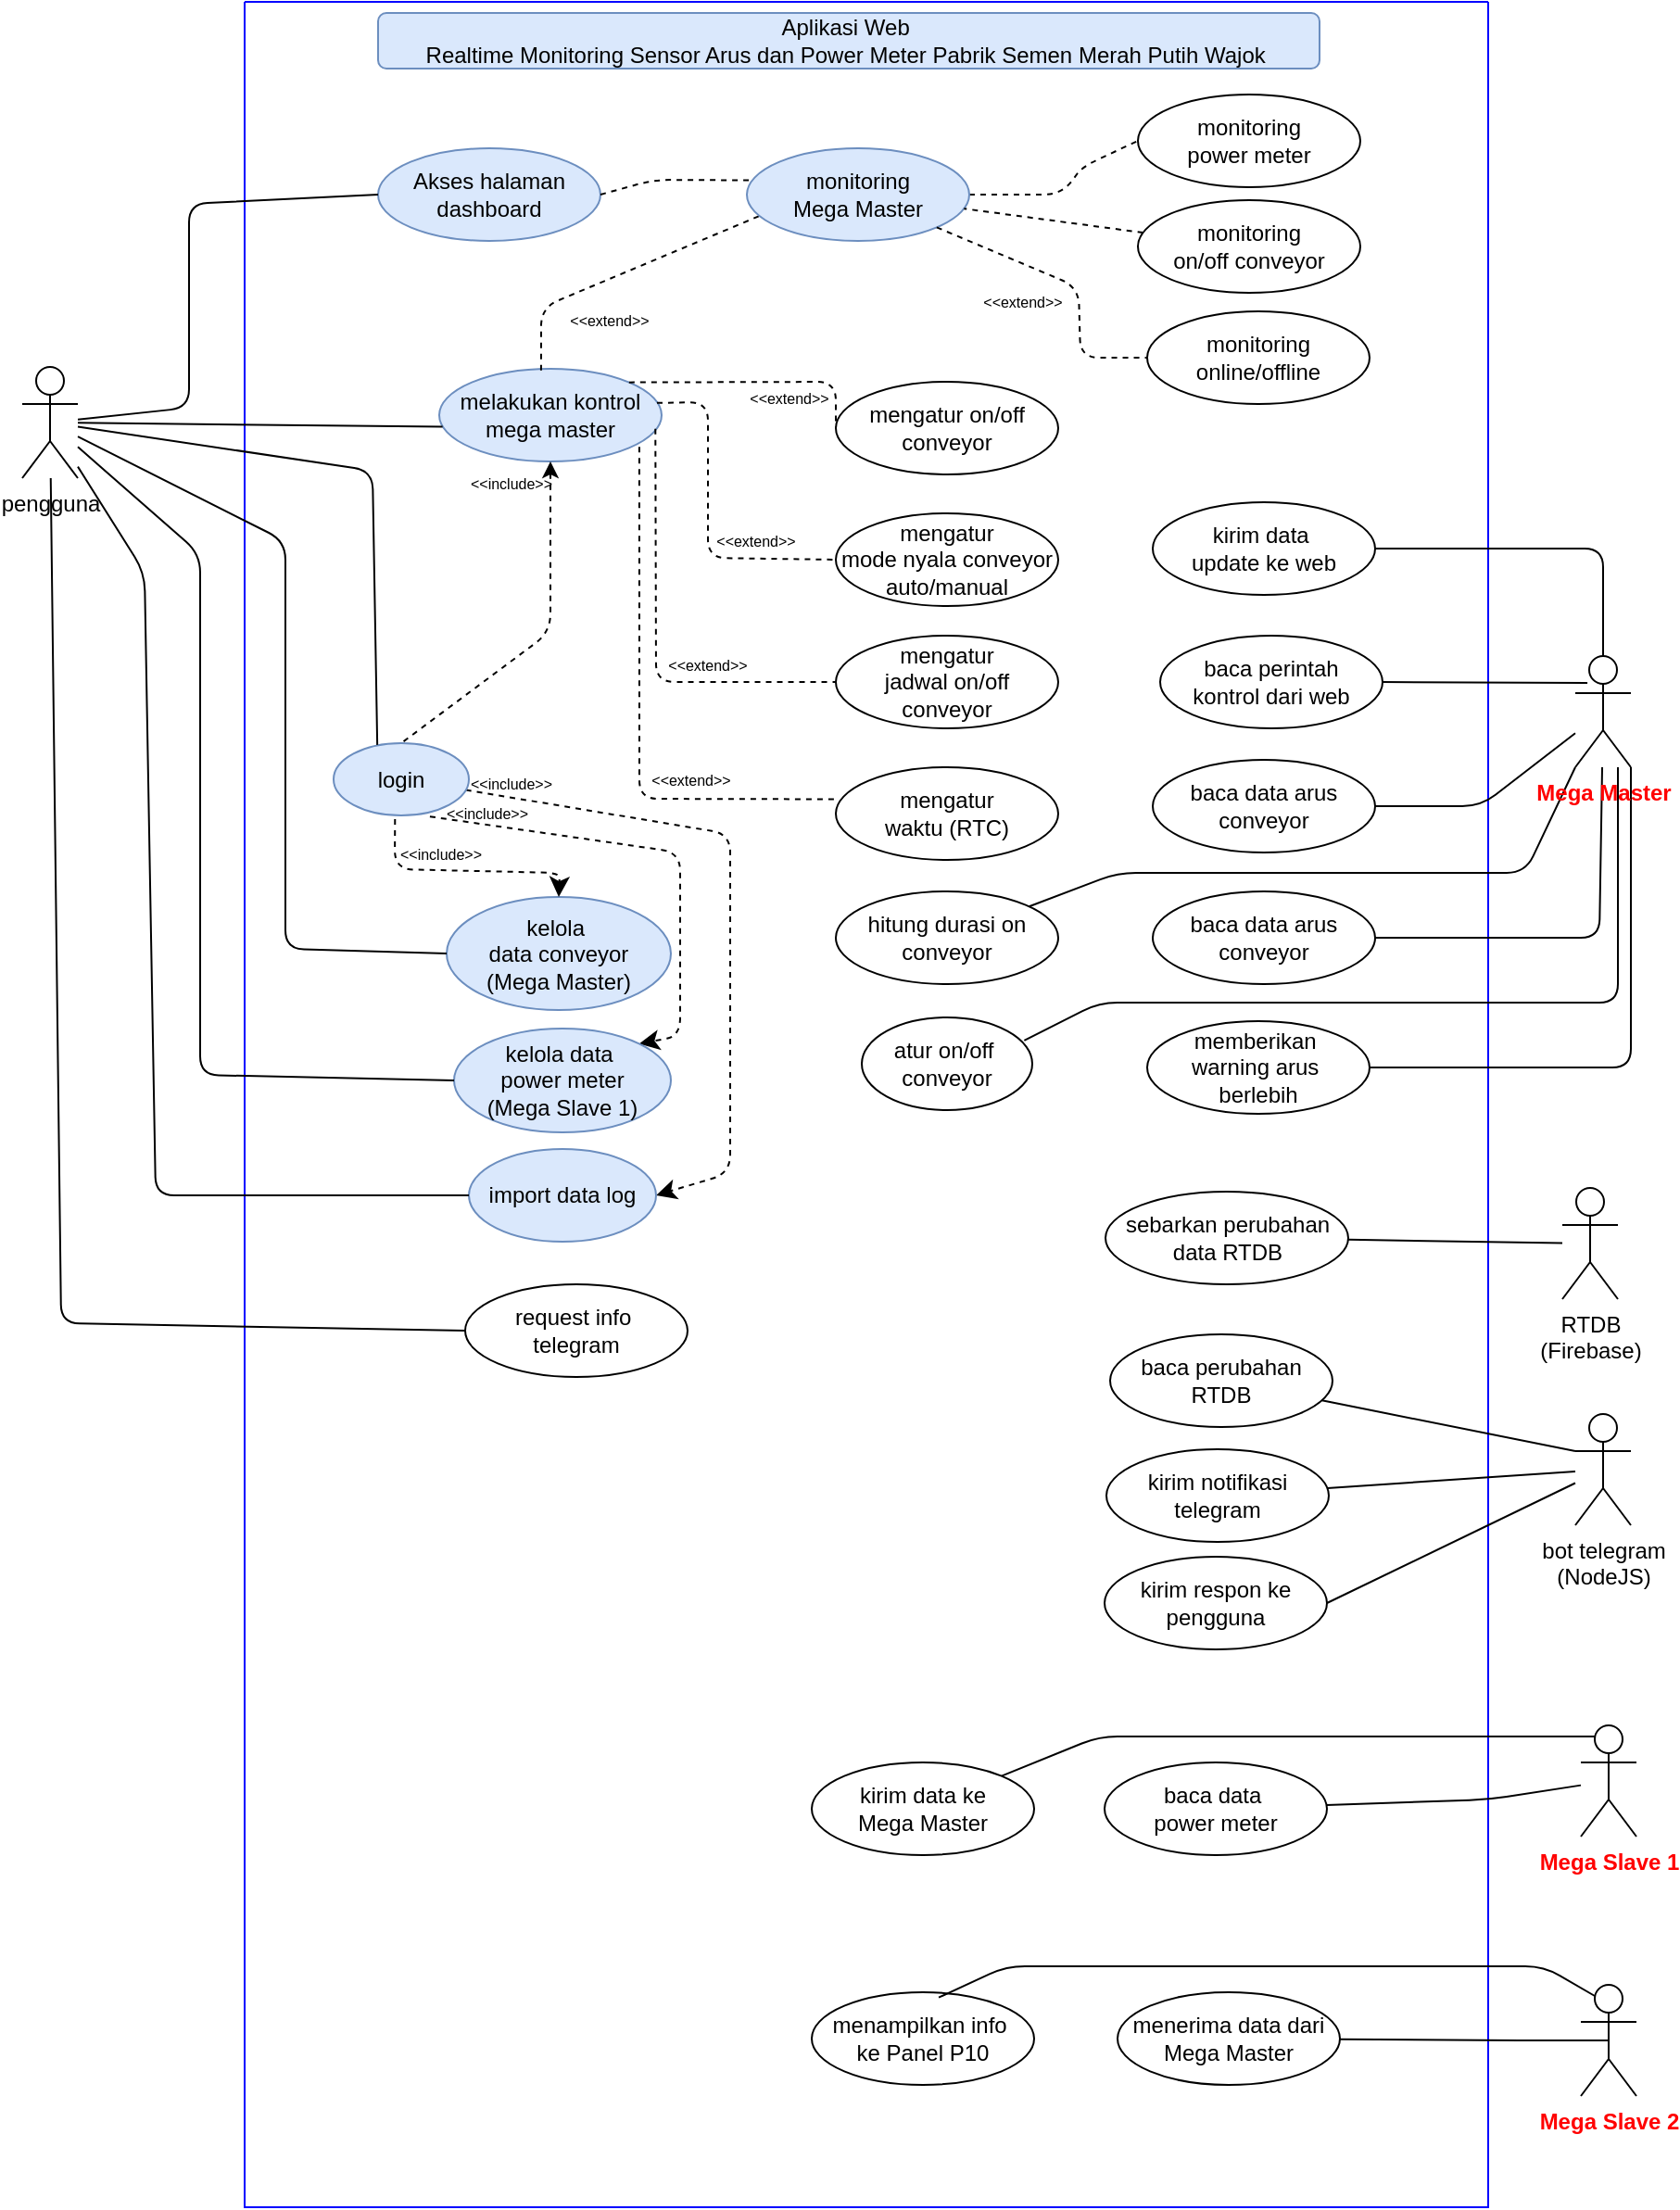 <mxfile version="28.2.3">
  <diagram name="use case diagram" id="M8mnAMEWR1y3ZEQltIf7">
    <mxGraphModel dx="1582" dy="802" grid="1" gridSize="10" guides="1" tooltips="1" connect="1" arrows="1" fold="1" page="1" pageScale="1" pageWidth="1400" pageHeight="850" math="0" shadow="0">
      <root>
        <mxCell id="0" />
        <mxCell id="1" parent="0" />
        <mxCell id="kBk8OWzV2t5llNh3ffqJ-1" value="" style="swimlane;startSize=0;fillColor=#fff2cc;strokeColor=#0000FF;" vertex="1" parent="1">
          <mxGeometry x="709" y="220" width="671" height="1190" as="geometry">
            <mxRectangle x="180" y="160" width="50" height="40" as="alternateBounds" />
          </mxGeometry>
        </mxCell>
        <mxCell id="kBk8OWzV2t5llNh3ffqJ-2" value="Akses halaman dashboard" style="ellipse;whiteSpace=wrap;html=1;fillColor=#dae8fc;strokeColor=#6c8ebf;" vertex="1" parent="kBk8OWzV2t5llNh3ffqJ-1">
          <mxGeometry x="72" y="79" width="120" height="50" as="geometry" />
        </mxCell>
        <mxCell id="kBk8OWzV2t5llNh3ffqJ-3" style="edgeStyle=none;curved=0;rounded=1;orthogonalLoop=1;jettySize=auto;html=1;entryX=1;entryY=0;entryDx=0;entryDy=0;fontSize=12;startSize=8;endSize=8;dashed=1;exitX=0.712;exitY=1.016;exitDx=0;exitDy=0;exitPerimeter=0;" edge="1" parent="kBk8OWzV2t5llNh3ffqJ-1" source="kBk8OWzV2t5llNh3ffqJ-5" target="kBk8OWzV2t5llNh3ffqJ-50">
          <mxGeometry relative="1" as="geometry">
            <Array as="points">
              <mxPoint x="235" y="459" />
              <mxPoint x="235" y="558" />
            </Array>
          </mxGeometry>
        </mxCell>
        <mxCell id="kBk8OWzV2t5llNh3ffqJ-4" style="edgeStyle=none;curved=0;rounded=1;orthogonalLoop=1;jettySize=auto;html=1;entryX=1;entryY=0.5;entryDx=0;entryDy=0;fontSize=12;startSize=8;endSize=8;dashed=1;" edge="1" parent="kBk8OWzV2t5llNh3ffqJ-1" source="kBk8OWzV2t5llNh3ffqJ-5" target="kBk8OWzV2t5llNh3ffqJ-51">
          <mxGeometry relative="1" as="geometry">
            <Array as="points">
              <mxPoint x="262" y="449" />
              <mxPoint x="262" y="632" />
            </Array>
          </mxGeometry>
        </mxCell>
        <mxCell id="kBk8OWzV2t5llNh3ffqJ-5" value="login" style="ellipse;whiteSpace=wrap;html=1;fillColor=#dae8fc;strokeColor=#6c8ebf;" vertex="1" parent="kBk8OWzV2t5llNh3ffqJ-1">
          <mxGeometry x="48" y="400" width="73" height="39" as="geometry" />
        </mxCell>
        <mxCell id="kBk8OWzV2t5llNh3ffqJ-6" value="melakukan kontrol&lt;div&gt;mega master&lt;/div&gt;" style="ellipse;whiteSpace=wrap;html=1;fillColor=#dae8fc;strokeColor=#6c8ebf;" vertex="1" parent="kBk8OWzV2t5llNh3ffqJ-1">
          <mxGeometry x="105" y="198" width="120" height="50" as="geometry" />
        </mxCell>
        <mxCell id="kBk8OWzV2t5llNh3ffqJ-7" value="" style="endArrow=none;dashed=1;html=1;rounded=1;exitX=0.5;exitY=1;exitDx=0;exitDy=0;entryX=0.5;entryY=0;entryDx=0;entryDy=0;startArrow=classic;startFill=1;curved=0;" edge="1" parent="kBk8OWzV2t5llNh3ffqJ-1" source="kBk8OWzV2t5llNh3ffqJ-6" target="kBk8OWzV2t5llNh3ffqJ-5">
          <mxGeometry width="50" height="50" relative="1" as="geometry">
            <mxPoint x="169.36" y="303.75" as="sourcePoint" />
            <mxPoint x="169.64" y="207.35" as="targetPoint" />
            <Array as="points">
              <mxPoint x="165" y="340" />
            </Array>
          </mxGeometry>
        </mxCell>
        <mxCell id="kBk8OWzV2t5llNh3ffqJ-8" value="&amp;lt;&amp;lt;include&amp;gt;&amp;gt;" style="text;html=1;align=center;verticalAlign=middle;whiteSpace=wrap;rounded=0;fontSize=8;" vertex="1" parent="kBk8OWzV2t5llNh3ffqJ-1">
          <mxGeometry x="114" y="255" width="60" height="10" as="geometry" />
        </mxCell>
        <mxCell id="kBk8OWzV2t5llNh3ffqJ-9" value="mengatur on/off conveyor" style="ellipse;whiteSpace=wrap;html=1;" vertex="1" parent="kBk8OWzV2t5llNh3ffqJ-1">
          <mxGeometry x="319" y="205" width="120" height="50" as="geometry" />
        </mxCell>
        <mxCell id="kBk8OWzV2t5llNh3ffqJ-10" value="mengatur&lt;div&gt;mode nyala conveyor auto/manual&lt;/div&gt;" style="ellipse;whiteSpace=wrap;html=1;" vertex="1" parent="kBk8OWzV2t5llNh3ffqJ-1">
          <mxGeometry x="319" y="276" width="120" height="50" as="geometry" />
        </mxCell>
        <mxCell id="kBk8OWzV2t5llNh3ffqJ-11" value="mengatur&lt;div&gt;jadwal on/off conveyor&lt;/div&gt;" style="ellipse;whiteSpace=wrap;html=1;" vertex="1" parent="kBk8OWzV2t5llNh3ffqJ-1">
          <mxGeometry x="319" y="342" width="120" height="50" as="geometry" />
        </mxCell>
        <mxCell id="kBk8OWzV2t5llNh3ffqJ-12" value="mengatur&lt;div&gt;waktu (RTC)&lt;/div&gt;" style="ellipse;whiteSpace=wrap;html=1;" vertex="1" parent="kBk8OWzV2t5llNh3ffqJ-1">
          <mxGeometry x="319" y="413" width="120" height="50" as="geometry" />
        </mxCell>
        <mxCell id="kBk8OWzV2t5llNh3ffqJ-13" value="" style="endArrow=none;dashed=1;html=1;rounded=1;entryX=0;entryY=0.5;entryDx=0;entryDy=0;exitX=1;exitY=0;exitDx=0;exitDy=0;curved=0;" edge="1" parent="kBk8OWzV2t5llNh3ffqJ-1" source="kBk8OWzV2t5llNh3ffqJ-6" target="kBk8OWzV2t5llNh3ffqJ-9">
          <mxGeometry width="50" height="50" relative="1" as="geometry">
            <mxPoint x="209" y="354" as="sourcePoint" />
            <mxPoint x="259" y="304" as="targetPoint" />
            <Array as="points">
              <mxPoint x="319" y="205" />
            </Array>
          </mxGeometry>
        </mxCell>
        <mxCell id="kBk8OWzV2t5llNh3ffqJ-14" value="&amp;lt;&amp;lt;extend&amp;gt;&amp;gt;" style="text;html=1;align=center;verticalAlign=middle;whiteSpace=wrap;rounded=0;fontSize=8;" vertex="1" parent="kBk8OWzV2t5llNh3ffqJ-1">
          <mxGeometry x="264" y="209" width="60" height="10" as="geometry" />
        </mxCell>
        <mxCell id="kBk8OWzV2t5llNh3ffqJ-15" value="" style="endArrow=none;dashed=1;html=1;rounded=1;exitX=0.458;exitY=0.018;exitDx=0;exitDy=0;exitPerimeter=0;entryX=0.064;entryY=0.723;entryDx=0;entryDy=0;entryPerimeter=0;curved=0;" edge="1" parent="kBk8OWzV2t5llNh3ffqJ-1" source="kBk8OWzV2t5llNh3ffqJ-6" target="kBk8OWzV2t5llNh3ffqJ-26">
          <mxGeometry width="50" height="50" relative="1" as="geometry">
            <mxPoint x="217" y="186" as="sourcePoint" />
            <mxPoint x="329" y="129" as="targetPoint" />
            <Array as="points">
              <mxPoint x="160" y="165" />
            </Array>
          </mxGeometry>
        </mxCell>
        <mxCell id="kBk8OWzV2t5llNh3ffqJ-16" value="&amp;lt;&amp;lt;extend&amp;gt;&amp;gt;" style="text;html=1;align=center;verticalAlign=middle;whiteSpace=wrap;rounded=0;fontSize=8;" vertex="1" parent="kBk8OWzV2t5llNh3ffqJ-1">
          <mxGeometry x="167" y="167" width="60" height="10" as="geometry" />
        </mxCell>
        <mxCell id="kBk8OWzV2t5llNh3ffqJ-17" value="" style="endArrow=none;dashed=1;html=1;rounded=1;exitX=0.979;exitY=0.368;exitDx=0;exitDy=0;exitPerimeter=0;entryX=0;entryY=0.5;entryDx=0;entryDy=0;curved=0;" edge="1" parent="kBk8OWzV2t5llNh3ffqJ-1" source="kBk8OWzV2t5llNh3ffqJ-6" target="kBk8OWzV2t5llNh3ffqJ-10">
          <mxGeometry width="50" height="50" relative="1" as="geometry">
            <mxPoint x="217" y="186" as="sourcePoint" />
            <mxPoint x="329" y="129" as="targetPoint" />
            <Array as="points">
              <mxPoint x="250" y="216" />
              <mxPoint x="250" y="300" />
            </Array>
          </mxGeometry>
        </mxCell>
        <mxCell id="kBk8OWzV2t5llNh3ffqJ-18" value="" style="endArrow=none;dashed=1;html=1;rounded=1;exitX=0.972;exitY=0.648;exitDx=0;exitDy=0;exitPerimeter=0;entryX=0;entryY=0.5;entryDx=0;entryDy=0;curved=0;" edge="1" parent="kBk8OWzV2t5llNh3ffqJ-1" source="kBk8OWzV2t5llNh3ffqJ-6" target="kBk8OWzV2t5llNh3ffqJ-11">
          <mxGeometry width="50" height="50" relative="1" as="geometry">
            <mxPoint x="232" y="197" as="sourcePoint" />
            <mxPoint x="331" y="208" as="targetPoint" />
            <Array as="points">
              <mxPoint x="222" y="367" />
            </Array>
          </mxGeometry>
        </mxCell>
        <mxCell id="kBk8OWzV2t5llNh3ffqJ-19" value="" style="endArrow=none;dashed=1;html=1;rounded=1;exitX=0.908;exitY=0.842;exitDx=0;exitDy=0;exitPerimeter=0;entryX=0.017;entryY=0.345;entryDx=0;entryDy=0;entryPerimeter=0;curved=0;" edge="1" parent="kBk8OWzV2t5llNh3ffqJ-1">
          <mxGeometry width="50" height="50" relative="1" as="geometry">
            <mxPoint x="212.96" y="240.1" as="sourcePoint" />
            <mxPoint x="320.04" y="430.25" as="targetPoint" />
            <Array as="points">
              <mxPoint x="213" y="430" />
            </Array>
          </mxGeometry>
        </mxCell>
        <mxCell id="kBk8OWzV2t5llNh3ffqJ-20" value="&amp;lt;&amp;lt;extend&amp;gt;&amp;gt;" style="text;html=1;align=center;verticalAlign=middle;whiteSpace=wrap;rounded=0;fontSize=8;" vertex="1" parent="kBk8OWzV2t5llNh3ffqJ-1">
          <mxGeometry x="246" y="286" width="60" height="10" as="geometry" />
        </mxCell>
        <mxCell id="kBk8OWzV2t5llNh3ffqJ-21" value="&amp;lt;&amp;lt;extend&amp;gt;&amp;gt;" style="text;html=1;align=center;verticalAlign=middle;whiteSpace=wrap;rounded=0;fontSize=8;" vertex="1" parent="kBk8OWzV2t5llNh3ffqJ-1">
          <mxGeometry x="220" y="353" width="60" height="10" as="geometry" />
        </mxCell>
        <mxCell id="kBk8OWzV2t5llNh3ffqJ-22" value="&amp;lt;&amp;lt;extend&amp;gt;&amp;gt;" style="text;html=1;align=center;verticalAlign=middle;whiteSpace=wrap;rounded=0;fontSize=8;" vertex="1" parent="kBk8OWzV2t5llNh3ffqJ-1">
          <mxGeometry x="211" y="415" width="60" height="10" as="geometry" />
        </mxCell>
        <mxCell id="kBk8OWzV2t5llNh3ffqJ-23" value="Aplikasi Web&amp;nbsp;&lt;div&gt;Realtime Monitoring Sensor Arus dan Power Meter Pabrik Semen Merah Putih Wajok&amp;nbsp;&lt;/div&gt;" style="text;html=1;align=center;verticalAlign=middle;whiteSpace=wrap;rounded=1;fillColor=#dae8fc;strokeColor=#6c8ebf;fillStyle=solid;gradientColor=none;perimeterSpacing=0;strokeWidth=1;spacingTop=1;spacingBottom=1;" vertex="1" parent="kBk8OWzV2t5llNh3ffqJ-1">
          <mxGeometry x="72" y="6" width="508" height="30" as="geometry" />
        </mxCell>
        <mxCell id="kBk8OWzV2t5llNh3ffqJ-24" style="edgeStyle=none;curved=0;rounded=1;orthogonalLoop=1;jettySize=auto;html=1;exitX=1;exitY=0.5;exitDx=0;exitDy=0;entryX=0;entryY=0.5;entryDx=0;entryDy=0;fontSize=12;startSize=8;endSize=8;endArrow=none;endFill=0;dashed=1;" edge="1" parent="kBk8OWzV2t5llNh3ffqJ-1" source="kBk8OWzV2t5llNh3ffqJ-26" target="kBk8OWzV2t5llNh3ffqJ-42">
          <mxGeometry relative="1" as="geometry">
            <Array as="points">
              <mxPoint x="441" y="104" />
              <mxPoint x="452" y="89" />
            </Array>
          </mxGeometry>
        </mxCell>
        <mxCell id="kBk8OWzV2t5llNh3ffqJ-26" value="monitoring&lt;div&gt;Mega Master&lt;/div&gt;" style="ellipse;whiteSpace=wrap;html=1;fillColor=#dae8fc;strokeColor=#6c8ebf;" vertex="1" parent="kBk8OWzV2t5llNh3ffqJ-1">
          <mxGeometry x="271" y="79" width="120" height="50" as="geometry" />
        </mxCell>
        <mxCell id="kBk8OWzV2t5llNh3ffqJ-28" value="" style="endArrow=none;dashed=1;html=1;rounded=1;exitX=1;exitY=0.5;exitDx=0;exitDy=0;entryX=0.025;entryY=0.346;entryDx=0;entryDy=0;entryPerimeter=0;curved=0;" edge="1" parent="kBk8OWzV2t5llNh3ffqJ-1" source="kBk8OWzV2t5llNh3ffqJ-2" target="kBk8OWzV2t5llNh3ffqJ-26">
          <mxGeometry width="50" height="50" relative="1" as="geometry">
            <mxPoint x="170" y="209" as="sourcePoint" />
            <mxPoint x="290" y="159" as="targetPoint" />
            <Array as="points">
              <mxPoint x="221" y="96" />
            </Array>
          </mxGeometry>
        </mxCell>
        <mxCell id="kBk8OWzV2t5llNh3ffqJ-33" value="kirim data&amp;nbsp;&lt;div&gt;update ke web&lt;/div&gt;" style="ellipse;whiteSpace=wrap;html=1;" vertex="1" parent="kBk8OWzV2t5llNh3ffqJ-1">
          <mxGeometry x="490" y="270" width="120" height="50" as="geometry" />
        </mxCell>
        <mxCell id="kBk8OWzV2t5llNh3ffqJ-34" value="baca perintah&lt;div&gt;kontrol dari web&lt;/div&gt;" style="ellipse;whiteSpace=wrap;html=1;" vertex="1" parent="kBk8OWzV2t5llNh3ffqJ-1">
          <mxGeometry x="494" y="342" width="120" height="50" as="geometry" />
        </mxCell>
        <mxCell id="kBk8OWzV2t5llNh3ffqJ-35" style="edgeStyle=none;curved=0;rounded=1;orthogonalLoop=1;jettySize=auto;html=1;entryX=1;entryY=0.5;entryDx=0;entryDy=0;fontSize=12;startSize=8;endSize=8;endArrow=none;endFill=0;" edge="1" parent="kBk8OWzV2t5llNh3ffqJ-1" source="kBk8OWzV2t5llNh3ffqJ-36" target="kBk8OWzV2t5llNh3ffqJ-54">
          <mxGeometry relative="1" as="geometry">
            <Array as="points">
              <mxPoint x="667" y="434" />
            </Array>
          </mxGeometry>
        </mxCell>
        <mxCell id="kBk8OWzV2t5llNh3ffqJ-84" style="rounded=1;orthogonalLoop=1;jettySize=auto;html=1;entryX=1;entryY=0.5;entryDx=0;entryDy=0;endArrow=none;endFill=0;" edge="1" parent="kBk8OWzV2t5llNh3ffqJ-1" source="kBk8OWzV2t5llNh3ffqJ-36" target="kBk8OWzV2t5llNh3ffqJ-83">
          <mxGeometry relative="1" as="geometry">
            <Array as="points">
              <mxPoint x="731" y="505" />
            </Array>
          </mxGeometry>
        </mxCell>
        <mxCell id="kBk8OWzV2t5llNh3ffqJ-86" style="edgeStyle=orthogonalEdgeStyle;rounded=1;orthogonalLoop=1;jettySize=auto;html=1;exitX=1;exitY=1;exitDx=0;exitDy=0;exitPerimeter=0;entryX=1;entryY=0.5;entryDx=0;entryDy=0;curved=0;endArrow=none;endFill=0;" edge="1" parent="kBk8OWzV2t5llNh3ffqJ-1" source="kBk8OWzV2t5llNh3ffqJ-36" target="kBk8OWzV2t5llNh3ffqJ-85">
          <mxGeometry relative="1" as="geometry" />
        </mxCell>
        <mxCell id="kBk8OWzV2t5llNh3ffqJ-88" style="rounded=1;orthogonalLoop=1;jettySize=auto;html=1;exitX=0;exitY=1;exitDx=0;exitDy=0;exitPerimeter=0;endArrow=none;endFill=0;" edge="1" parent="kBk8OWzV2t5llNh3ffqJ-1" source="kBk8OWzV2t5llNh3ffqJ-36" target="kBk8OWzV2t5llNh3ffqJ-87">
          <mxGeometry relative="1" as="geometry">
            <Array as="points">
              <mxPoint x="691" y="470" />
              <mxPoint x="471" y="470" />
            </Array>
          </mxGeometry>
        </mxCell>
        <mxCell id="kBk8OWzV2t5llNh3ffqJ-36" value="Mega Master" style="shape=umlActor;verticalLabelPosition=bottom;verticalAlign=top;html=1;outlineConnect=0;fontColor=light-dark(#ff0000, #ededed);fontStyle=1" vertex="1" parent="kBk8OWzV2t5llNh3ffqJ-1">
          <mxGeometry x="718" y="353" width="30" height="60" as="geometry" />
        </mxCell>
        <mxCell id="kBk8OWzV2t5llNh3ffqJ-37" value="" style="endArrow=none;html=1;rounded=1;entryX=0.5;entryY=0;entryDx=0;entryDy=0;entryPerimeter=0;exitX=1;exitY=0.5;exitDx=0;exitDy=0;curved=0;" edge="1" parent="kBk8OWzV2t5llNh3ffqJ-1" source="kBk8OWzV2t5llNh3ffqJ-33" target="kBk8OWzV2t5llNh3ffqJ-36">
          <mxGeometry width="50" height="50" relative="1" as="geometry">
            <mxPoint x="510" y="475" as="sourcePoint" />
            <mxPoint x="560" y="425" as="targetPoint" />
            <Array as="points">
              <mxPoint x="733" y="295" />
            </Array>
          </mxGeometry>
        </mxCell>
        <mxCell id="kBk8OWzV2t5llNh3ffqJ-38" value="" style="endArrow=none;html=1;rounded=1;curved=0;exitX=1;exitY=0.5;exitDx=0;exitDy=0;entryX=0.218;entryY=0.242;entryDx=0;entryDy=0;entryPerimeter=0;" edge="1" parent="kBk8OWzV2t5llNh3ffqJ-1" source="kBk8OWzV2t5llNh3ffqJ-34" target="kBk8OWzV2t5llNh3ffqJ-36">
          <mxGeometry width="50" height="50" relative="1" as="geometry">
            <mxPoint x="640" y="355" as="sourcePoint" />
            <mxPoint x="710" y="367" as="targetPoint" />
            <Array as="points" />
          </mxGeometry>
        </mxCell>
        <mxCell id="kBk8OWzV2t5llNh3ffqJ-39" value="monitoring&lt;div&gt;online/offline&lt;/div&gt;" style="ellipse;whiteSpace=wrap;html=1;" vertex="1" parent="kBk8OWzV2t5llNh3ffqJ-1">
          <mxGeometry x="487" y="167" width="120" height="50" as="geometry" />
        </mxCell>
        <mxCell id="kBk8OWzV2t5llNh3ffqJ-40" style="edgeStyle=none;curved=1;rounded=0;orthogonalLoop=1;jettySize=auto;html=1;fontSize=12;startSize=8;endSize=8;dashed=1;endArrow=none;endFill=0;" edge="1" parent="kBk8OWzV2t5llNh3ffqJ-1" source="kBk8OWzV2t5llNh3ffqJ-41" target="kBk8OWzV2t5llNh3ffqJ-26">
          <mxGeometry relative="1" as="geometry" />
        </mxCell>
        <mxCell id="kBk8OWzV2t5llNh3ffqJ-41" value="monitoring&lt;div&gt;on/off conveyor&lt;/div&gt;" style="ellipse;whiteSpace=wrap;html=1;" vertex="1" parent="kBk8OWzV2t5llNh3ffqJ-1">
          <mxGeometry x="482" y="107" width="120" height="50" as="geometry" />
        </mxCell>
        <mxCell id="kBk8OWzV2t5llNh3ffqJ-42" value="monitoring&lt;div&gt;power meter&lt;/div&gt;" style="ellipse;whiteSpace=wrap;html=1;" vertex="1" parent="kBk8OWzV2t5llNh3ffqJ-1">
          <mxGeometry x="482" y="50" width="120" height="50" as="geometry" />
        </mxCell>
        <mxCell id="kBk8OWzV2t5llNh3ffqJ-43" value="kelola&amp;nbsp;&lt;div&gt;data conveyor&lt;div&gt;(Mega Master)&lt;/div&gt;&lt;/div&gt;" style="ellipse;whiteSpace=wrap;html=1;fillColor=#dae8fc;strokeColor=#6c8ebf;" vertex="1" parent="kBk8OWzV2t5llNh3ffqJ-1">
          <mxGeometry x="109" y="483" width="121" height="61" as="geometry" />
        </mxCell>
        <mxCell id="kBk8OWzV2t5llNh3ffqJ-44" style="edgeStyle=none;curved=0;rounded=1;orthogonalLoop=1;jettySize=auto;html=1;entryX=0.5;entryY=0;entryDx=0;entryDy=0;fontSize=12;startSize=8;endSize=8;dashed=1;exitX=0.454;exitY=1.052;exitDx=0;exitDy=0;exitPerimeter=0;" edge="1" parent="kBk8OWzV2t5llNh3ffqJ-1" source="kBk8OWzV2t5llNh3ffqJ-5" target="kBk8OWzV2t5llNh3ffqJ-43">
          <mxGeometry relative="1" as="geometry">
            <Array as="points">
              <mxPoint x="81" y="468" />
              <mxPoint x="170" y="470" />
            </Array>
          </mxGeometry>
        </mxCell>
        <mxCell id="kBk8OWzV2t5llNh3ffqJ-46" style="edgeStyle=none;curved=0;rounded=1;orthogonalLoop=1;jettySize=auto;html=1;exitX=1;exitY=1;exitDx=0;exitDy=0;entryX=0;entryY=0.5;entryDx=0;entryDy=0;fontSize=12;startSize=8;endSize=8;endArrow=none;endFill=0;dashed=1;" edge="1" parent="kBk8OWzV2t5llNh3ffqJ-1" source="kBk8OWzV2t5llNh3ffqJ-26" target="kBk8OWzV2t5llNh3ffqJ-39">
          <mxGeometry relative="1" as="geometry">
            <mxPoint x="410" y="164" as="sourcePoint" />
            <mxPoint x="489" y="99" as="targetPoint" />
            <Array as="points">
              <mxPoint x="450" y="154" />
              <mxPoint x="451" y="192" />
            </Array>
          </mxGeometry>
        </mxCell>
        <mxCell id="kBk8OWzV2t5llNh3ffqJ-47" value="&amp;lt;&amp;lt;extend&amp;gt;&amp;gt;" style="text;html=1;align=center;verticalAlign=middle;whiteSpace=wrap;rounded=0;fontSize=8;" vertex="1" parent="kBk8OWzV2t5llNh3ffqJ-1">
          <mxGeometry x="390" y="157" width="60" height="10" as="geometry" />
        </mxCell>
        <mxCell id="kBk8OWzV2t5llNh3ffqJ-49" value="&amp;lt;&amp;lt;include&amp;gt;&amp;gt;" style="text;html=1;align=center;verticalAlign=middle;whiteSpace=wrap;rounded=0;fontSize=8;" vertex="1" parent="kBk8OWzV2t5llNh3ffqJ-1">
          <mxGeometry x="76" y="455" width="60" height="10" as="geometry" />
        </mxCell>
        <mxCell id="kBk8OWzV2t5llNh3ffqJ-50" value="kelola data&amp;nbsp;&lt;div&gt;power meter&lt;/div&gt;&lt;div&gt;(Mega Slave 1)&lt;/div&gt;" style="ellipse;whiteSpace=wrap;html=1;fillColor=#dae8fc;strokeColor=#6c8ebf;" vertex="1" parent="kBk8OWzV2t5llNh3ffqJ-1">
          <mxGeometry x="113" y="554" width="117" height="56" as="geometry" />
        </mxCell>
        <mxCell id="kBk8OWzV2t5llNh3ffqJ-51" value="import data log" style="ellipse;whiteSpace=wrap;html=1;fillColor=#dae8fc;strokeColor=#6c8ebf;" vertex="1" parent="kBk8OWzV2t5llNh3ffqJ-1">
          <mxGeometry x="121" y="619" width="101" height="50" as="geometry" />
        </mxCell>
        <mxCell id="kBk8OWzV2t5llNh3ffqJ-53" value="request info&amp;nbsp;&lt;div&gt;telegram&lt;/div&gt;" style="ellipse;whiteSpace=wrap;html=1;" vertex="1" parent="kBk8OWzV2t5llNh3ffqJ-1">
          <mxGeometry x="119" y="692" width="120" height="50" as="geometry" />
        </mxCell>
        <mxCell id="kBk8OWzV2t5llNh3ffqJ-54" value="baca data arus conveyor" style="ellipse;whiteSpace=wrap;html=1;" vertex="1" parent="kBk8OWzV2t5llNh3ffqJ-1">
          <mxGeometry x="490" y="409" width="120" height="50" as="geometry" />
        </mxCell>
        <mxCell id="kBk8OWzV2t5llNh3ffqJ-58" value="&amp;lt;&amp;lt;include&amp;gt;&amp;gt;" style="text;html=1;align=center;verticalAlign=middle;whiteSpace=wrap;rounded=0;fontSize=8;" vertex="1" parent="kBk8OWzV2t5llNh3ffqJ-1">
          <mxGeometry x="114" y="417" width="60" height="10" as="geometry" />
        </mxCell>
        <mxCell id="kBk8OWzV2t5llNh3ffqJ-59" value="&amp;lt;&amp;lt;include&amp;gt;&amp;gt;" style="text;html=1;align=center;verticalAlign=middle;whiteSpace=wrap;rounded=0;fontSize=8;" vertex="1" parent="kBk8OWzV2t5llNh3ffqJ-1">
          <mxGeometry x="101" y="433" width="60" height="10" as="geometry" />
        </mxCell>
        <mxCell id="kBk8OWzV2t5llNh3ffqJ-52" value="kirim notifikasi&lt;div&gt;telegram&lt;/div&gt;" style="ellipse;whiteSpace=wrap;html=1;" vertex="1" parent="kBk8OWzV2t5llNh3ffqJ-1">
          <mxGeometry x="465" y="781" width="120" height="50" as="geometry" />
        </mxCell>
        <mxCell id="kBk8OWzV2t5llNh3ffqJ-56" value="kirim respon ke pengguna" style="ellipse;whiteSpace=wrap;html=1;" vertex="1" parent="kBk8OWzV2t5llNh3ffqJ-1">
          <mxGeometry x="464" y="839" width="120" height="50" as="geometry" />
        </mxCell>
        <mxCell id="kBk8OWzV2t5llNh3ffqJ-57" value="baca perubahan RTDB" style="ellipse;whiteSpace=wrap;html=1;" vertex="1" parent="kBk8OWzV2t5llNh3ffqJ-1">
          <mxGeometry x="467" y="719" width="120" height="50" as="geometry" />
        </mxCell>
        <mxCell id="kBk8OWzV2t5llNh3ffqJ-74" style="edgeStyle=none;curved=1;rounded=0;orthogonalLoop=1;jettySize=auto;html=1;fontSize=12;startSize=8;endSize=8;endArrow=none;endFill=0;" edge="1" parent="kBk8OWzV2t5llNh3ffqJ-1" source="kBk8OWzV2t5llNh3ffqJ-75" target="kBk8OWzV2t5llNh3ffqJ-52">
          <mxGeometry relative="1" as="geometry" />
        </mxCell>
        <mxCell id="kBk8OWzV2t5llNh3ffqJ-75" value="bot telegram&lt;div&gt;(NodeJS)&lt;/div&gt;" style="shape=umlActor;verticalLabelPosition=bottom;verticalAlign=top;html=1;outlineConnect=0;" vertex="1" parent="kBk8OWzV2t5llNh3ffqJ-1">
          <mxGeometry x="718" y="762" width="30" height="60" as="geometry" />
        </mxCell>
        <mxCell id="kBk8OWzV2t5llNh3ffqJ-78" style="edgeStyle=none;curved=1;rounded=0;orthogonalLoop=1;jettySize=auto;html=1;fontSize=12;startSize=8;endSize=8;endArrow=none;endFill=0;exitX=1;exitY=0.5;exitDx=0;exitDy=0;" edge="1" parent="kBk8OWzV2t5llNh3ffqJ-1" source="kBk8OWzV2t5llNh3ffqJ-56" target="kBk8OWzV2t5llNh3ffqJ-75">
          <mxGeometry relative="1" as="geometry" />
        </mxCell>
        <mxCell id="kBk8OWzV2t5llNh3ffqJ-79" style="edgeStyle=none;curved=1;rounded=0;orthogonalLoop=1;jettySize=auto;html=1;entryX=0;entryY=0.333;entryDx=0;entryDy=0;entryPerimeter=0;fontSize=12;startSize=8;endSize=8;endArrow=none;endFill=0;" edge="1" parent="kBk8OWzV2t5llNh3ffqJ-1" source="kBk8OWzV2t5llNh3ffqJ-57" target="kBk8OWzV2t5llNh3ffqJ-75">
          <mxGeometry relative="1" as="geometry" />
        </mxCell>
        <mxCell id="kBk8OWzV2t5llNh3ffqJ-55" value="sebarkan perubahan data RTDB" style="ellipse;whiteSpace=wrap;html=1;" vertex="1" parent="kBk8OWzV2t5llNh3ffqJ-1">
          <mxGeometry x="464.5" y="642" width="131" height="50" as="geometry" />
        </mxCell>
        <mxCell id="kBk8OWzV2t5llNh3ffqJ-83" value="baca data arus conveyor" style="ellipse;whiteSpace=wrap;html=1;" vertex="1" parent="kBk8OWzV2t5llNh3ffqJ-1">
          <mxGeometry x="490" y="480" width="120" height="50" as="geometry" />
        </mxCell>
        <mxCell id="kBk8OWzV2t5llNh3ffqJ-85" value="memberikan&amp;nbsp;&lt;div&gt;warning&amp;nbsp;&lt;span style=&quot;background-color: transparent; color: light-dark(rgb(0, 0, 0), rgb(255, 255, 255));&quot;&gt;arus&amp;nbsp;&lt;/span&gt;&lt;/div&gt;&lt;div&gt;&lt;span style=&quot;background-color: transparent; color: light-dark(rgb(0, 0, 0), rgb(255, 255, 255));&quot;&gt;berlebih&lt;/span&gt;&lt;/div&gt;" style="ellipse;whiteSpace=wrap;html=1;" vertex="1" parent="kBk8OWzV2t5llNh3ffqJ-1">
          <mxGeometry x="487" y="550" width="120" height="50" as="geometry" />
        </mxCell>
        <mxCell id="kBk8OWzV2t5llNh3ffqJ-87" value="hitung durasi on conveyor" style="ellipse;whiteSpace=wrap;html=1;" vertex="1" parent="kBk8OWzV2t5llNh3ffqJ-1">
          <mxGeometry x="319" y="480" width="120" height="50" as="geometry" />
        </mxCell>
        <mxCell id="kBk8OWzV2t5llNh3ffqJ-89" value="atur on/off&amp;nbsp;&lt;div&gt;conveyor&lt;/div&gt;" style="ellipse;whiteSpace=wrap;html=1;" vertex="1" parent="kBk8OWzV2t5llNh3ffqJ-1">
          <mxGeometry x="333" y="548" width="92" height="50" as="geometry" />
        </mxCell>
        <mxCell id="kBk8OWzV2t5llNh3ffqJ-90" style="rounded=1;orthogonalLoop=1;jettySize=auto;html=1;entryX=0.953;entryY=0.249;entryDx=0;entryDy=0;entryPerimeter=0;endArrow=none;endFill=0;" edge="1" parent="kBk8OWzV2t5llNh3ffqJ-1" target="kBk8OWzV2t5llNh3ffqJ-89">
          <mxGeometry relative="1" as="geometry">
            <mxPoint x="741" y="413" as="sourcePoint" />
            <Array as="points">
              <mxPoint x="741" y="540" />
              <mxPoint x="461" y="540" />
            </Array>
          </mxGeometry>
        </mxCell>
        <mxCell id="kBk8OWzV2t5llNh3ffqJ-92" value="baca data&amp;nbsp;&lt;div&gt;power meter&lt;/div&gt;" style="ellipse;whiteSpace=wrap;html=1;" vertex="1" parent="kBk8OWzV2t5llNh3ffqJ-1">
          <mxGeometry x="464" y="950" width="120" height="50" as="geometry" />
        </mxCell>
        <mxCell id="kBk8OWzV2t5llNh3ffqJ-94" value="kirim data ke&lt;div&gt;Mega Master&lt;/div&gt;" style="ellipse;whiteSpace=wrap;html=1;" vertex="1" parent="kBk8OWzV2t5llNh3ffqJ-1">
          <mxGeometry x="306" y="950" width="120" height="50" as="geometry" />
        </mxCell>
        <mxCell id="kBk8OWzV2t5llNh3ffqJ-98" value="menerima data dari Mega Master" style="ellipse;whiteSpace=wrap;html=1;" vertex="1" parent="kBk8OWzV2t5llNh3ffqJ-1">
          <mxGeometry x="471" y="1074" width="120" height="50" as="geometry" />
        </mxCell>
        <mxCell id="kBk8OWzV2t5llNh3ffqJ-100" value="menampilkan info&amp;nbsp;&lt;div&gt;ke&amp;nbsp;&lt;span style=&quot;background-color: transparent; color: light-dark(rgb(0, 0, 0), rgb(255, 255, 255));&quot;&gt;Panel P10&lt;/span&gt;&lt;/div&gt;" style="ellipse;whiteSpace=wrap;html=1;" vertex="1" parent="kBk8OWzV2t5llNh3ffqJ-1">
          <mxGeometry x="306" y="1074" width="120" height="50" as="geometry" />
        </mxCell>
        <mxCell id="kBk8OWzV2t5llNh3ffqJ-62" style="edgeStyle=none;curved=0;rounded=1;orthogonalLoop=1;jettySize=auto;html=1;fontSize=12;startSize=8;endSize=8;endArrow=none;endFill=0;entryX=0.323;entryY=0.024;entryDx=0;entryDy=0;entryPerimeter=0;" edge="1" parent="1" source="kBk8OWzV2t5llNh3ffqJ-67" target="kBk8OWzV2t5llNh3ffqJ-5">
          <mxGeometry relative="1" as="geometry">
            <Array as="points">
              <mxPoint x="778" y="473" />
            </Array>
          </mxGeometry>
        </mxCell>
        <mxCell id="kBk8OWzV2t5llNh3ffqJ-63" style="edgeStyle=none;curved=0;rounded=1;orthogonalLoop=1;jettySize=auto;html=1;entryX=0;entryY=0.5;entryDx=0;entryDy=0;fontSize=12;startSize=8;endSize=8;endArrow=none;endFill=0;" edge="1" parent="1" source="kBk8OWzV2t5llNh3ffqJ-67" target="kBk8OWzV2t5llNh3ffqJ-43">
          <mxGeometry relative="1" as="geometry">
            <Array as="points">
              <mxPoint x="731" y="511" />
              <mxPoint x="731" y="731" />
            </Array>
          </mxGeometry>
        </mxCell>
        <mxCell id="kBk8OWzV2t5llNh3ffqJ-64" style="edgeStyle=none;curved=0;rounded=1;orthogonalLoop=1;jettySize=auto;html=1;entryX=0;entryY=0.5;entryDx=0;entryDy=0;fontSize=12;startSize=8;endSize=8;endArrow=none;endFill=0;" edge="1" parent="1" source="kBk8OWzV2t5llNh3ffqJ-67" target="kBk8OWzV2t5llNh3ffqJ-50">
          <mxGeometry relative="1" as="geometry">
            <Array as="points">
              <mxPoint x="685" y="518" />
              <mxPoint x="685" y="799" />
            </Array>
          </mxGeometry>
        </mxCell>
        <mxCell id="kBk8OWzV2t5llNh3ffqJ-65" style="edgeStyle=none;curved=0;rounded=1;orthogonalLoop=1;jettySize=auto;html=1;entryX=0;entryY=0.5;entryDx=0;entryDy=0;fontSize=12;startSize=8;endSize=8;endArrow=none;endFill=0;" edge="1" parent="1" source="kBk8OWzV2t5llNh3ffqJ-67" target="kBk8OWzV2t5llNh3ffqJ-51">
          <mxGeometry relative="1" as="geometry">
            <Array as="points">
              <mxPoint x="655" y="528" />
              <mxPoint x="661" y="864" />
            </Array>
          </mxGeometry>
        </mxCell>
        <mxCell id="kBk8OWzV2t5llNh3ffqJ-66" style="edgeStyle=none;curved=0;rounded=1;orthogonalLoop=1;jettySize=auto;html=1;entryX=0;entryY=0.5;entryDx=0;entryDy=0;fontSize=12;startSize=8;endSize=8;endArrow=none;endFill=0;" edge="1" parent="1" source="kBk8OWzV2t5llNh3ffqJ-67" target="kBk8OWzV2t5llNh3ffqJ-53">
          <mxGeometry relative="1" as="geometry">
            <Array as="points">
              <mxPoint x="610" y="933" />
            </Array>
          </mxGeometry>
        </mxCell>
        <mxCell id="kBk8OWzV2t5llNh3ffqJ-67" value="pengguna" style="shape=umlActor;verticalLabelPosition=bottom;verticalAlign=top;html=1;outlineConnect=0;" vertex="1" parent="1">
          <mxGeometry x="589" y="417" width="30" height="60" as="geometry" />
        </mxCell>
        <mxCell id="kBk8OWzV2t5llNh3ffqJ-68" value="" style="endArrow=none;html=1;rounded=1;curved=0;entryX=0;entryY=0.5;entryDx=0;entryDy=0;" edge="1" parent="1" source="kBk8OWzV2t5llNh3ffqJ-67" target="kBk8OWzV2t5llNh3ffqJ-2">
          <mxGeometry width="50" height="50" relative="1" as="geometry">
            <mxPoint x="619" y="439" as="sourcePoint" />
            <mxPoint x="780" y="329" as="targetPoint" />
            <Array as="points">
              <mxPoint x="679" y="439" />
              <mxPoint x="679" y="329" />
            </Array>
          </mxGeometry>
        </mxCell>
        <mxCell id="kBk8OWzV2t5llNh3ffqJ-69" value="" style="endArrow=none;html=1;rounded=0;entryX=0.015;entryY=0.625;entryDx=0;entryDy=0;entryPerimeter=0;" edge="1" parent="1" source="kBk8OWzV2t5llNh3ffqJ-67" target="kBk8OWzV2t5llNh3ffqJ-6">
          <mxGeometry width="50" height="50" relative="1" as="geometry">
            <mxPoint x="719" y="429" as="sourcePoint" />
            <mxPoint x="769" y="379" as="targetPoint" />
          </mxGeometry>
        </mxCell>
        <mxCell id="kBk8OWzV2t5llNh3ffqJ-76" value="RTDB&lt;br&gt;(Firebase)" style="shape=umlActor;verticalLabelPosition=bottom;verticalAlign=top;html=1;outlineConnect=0;" vertex="1" parent="1">
          <mxGeometry x="1420" y="860" width="30" height="60" as="geometry" />
        </mxCell>
        <mxCell id="kBk8OWzV2t5llNh3ffqJ-77" style="edgeStyle=none;curved=0;rounded=1;orthogonalLoop=1;jettySize=auto;html=1;fontSize=12;startSize=8;endSize=8;endArrow=none;endFill=0;" edge="1" parent="1" source="kBk8OWzV2t5llNh3ffqJ-55" target="kBk8OWzV2t5llNh3ffqJ-76">
          <mxGeometry relative="1" as="geometry">
            <mxPoint x="1422" y="885" as="targetPoint" />
          </mxGeometry>
        </mxCell>
        <mxCell id="kBk8OWzV2t5llNh3ffqJ-91" value="Mega Slave 1" style="shape=umlActor;verticalLabelPosition=bottom;verticalAlign=top;html=1;outlineConnect=0;fontColor=light-dark(#ff0000, #ededed);fontStyle=1" vertex="1" parent="1">
          <mxGeometry x="1430" y="1150" width="30" height="60" as="geometry" />
        </mxCell>
        <mxCell id="kBk8OWzV2t5llNh3ffqJ-93" style="rounded=1;orthogonalLoop=1;jettySize=auto;html=1;endArrow=none;endFill=0;" edge="1" parent="1" source="kBk8OWzV2t5llNh3ffqJ-92" target="kBk8OWzV2t5llNh3ffqJ-91">
          <mxGeometry relative="1" as="geometry">
            <Array as="points">
              <mxPoint x="1380" y="1190" />
            </Array>
          </mxGeometry>
        </mxCell>
        <mxCell id="kBk8OWzV2t5llNh3ffqJ-95" style="rounded=1;orthogonalLoop=1;jettySize=auto;html=1;endArrow=none;endFill=0;exitX=1;exitY=0;exitDx=0;exitDy=0;entryX=0.25;entryY=0.1;entryDx=0;entryDy=0;entryPerimeter=0;" edge="1" parent="1" source="kBk8OWzV2t5llNh3ffqJ-94" target="kBk8OWzV2t5llNh3ffqJ-91">
          <mxGeometry relative="1" as="geometry">
            <mxPoint x="1350" y="1180" as="sourcePoint" />
            <mxPoint x="1487" y="1180" as="targetPoint" />
            <Array as="points">
              <mxPoint x="1170" y="1156" />
            </Array>
          </mxGeometry>
        </mxCell>
        <mxCell id="kBk8OWzV2t5llNh3ffqJ-96" value="Mega Slave 2" style="shape=umlActor;verticalLabelPosition=bottom;verticalAlign=top;html=1;outlineConnect=0;fontColor=light-dark(#ff0000, #ededed);fontStyle=1" vertex="1" parent="1">
          <mxGeometry x="1430" y="1290" width="30" height="60" as="geometry" />
        </mxCell>
        <mxCell id="kBk8OWzV2t5llNh3ffqJ-99" style="rounded=1;orthogonalLoop=1;jettySize=auto;html=1;endArrow=none;endFill=0;entryX=0.5;entryY=0.5;entryDx=0;entryDy=0;entryPerimeter=0;" edge="1" parent="1" source="kBk8OWzV2t5llNh3ffqJ-98" target="kBk8OWzV2t5llNh3ffqJ-96">
          <mxGeometry relative="1" as="geometry">
            <mxPoint x="1437" y="1312" as="targetPoint" />
            <Array as="points">
              <mxPoint x="1387" y="1320" />
            </Array>
          </mxGeometry>
        </mxCell>
        <mxCell id="kBk8OWzV2t5llNh3ffqJ-101" style="rounded=1;orthogonalLoop=1;jettySize=auto;html=1;endArrow=none;endFill=0;entryX=0.25;entryY=0.1;entryDx=0;entryDy=0;entryPerimeter=0;exitX=0.571;exitY=0.057;exitDx=0;exitDy=0;exitPerimeter=0;" edge="1" parent="1" source="kBk8OWzV2t5llNh3ffqJ-100" target="kBk8OWzV2t5llNh3ffqJ-96">
          <mxGeometry relative="1" as="geometry">
            <mxPoint x="1485" y="1321" as="targetPoint" />
            <Array as="points">
              <mxPoint x="1120" y="1280" />
              <mxPoint x="1410" y="1280" />
            </Array>
            <mxPoint x="1340" y="1320" as="sourcePoint" />
          </mxGeometry>
        </mxCell>
      </root>
    </mxGraphModel>
  </diagram>
</mxfile>
